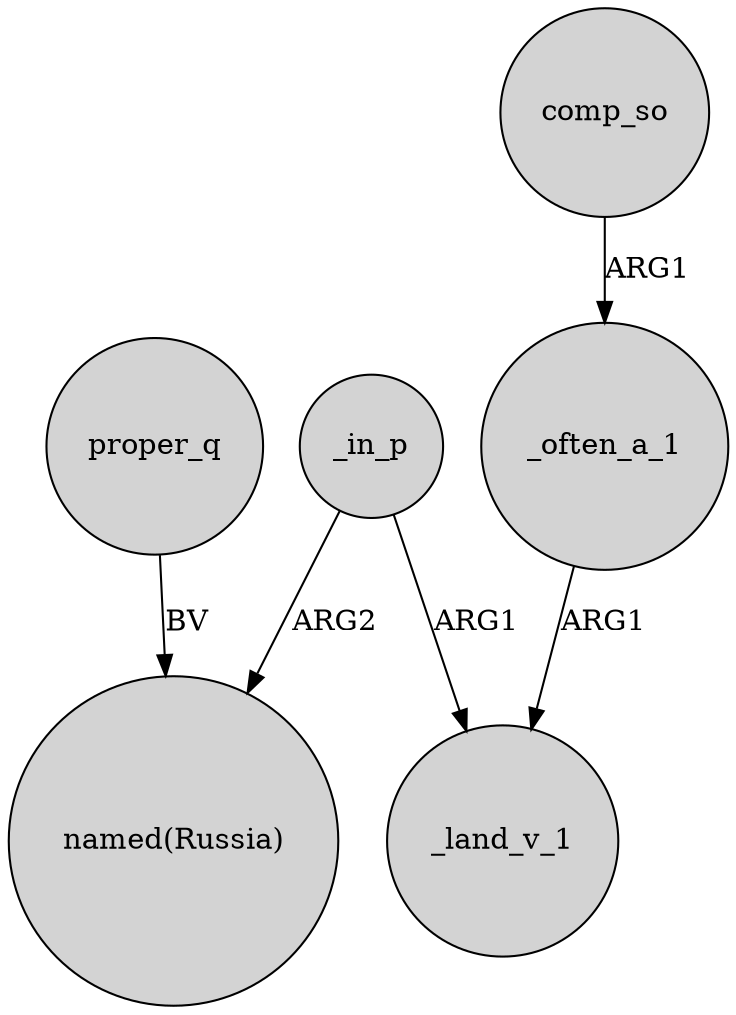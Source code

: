 digraph {
	node [shape=circle style=filled]
	_in_p -> "named(Russia)" [label=ARG2]
	_in_p -> _land_v_1 [label=ARG1]
	proper_q -> "named(Russia)" [label=BV]
	comp_so -> _often_a_1 [label=ARG1]
	_often_a_1 -> _land_v_1 [label=ARG1]
}
